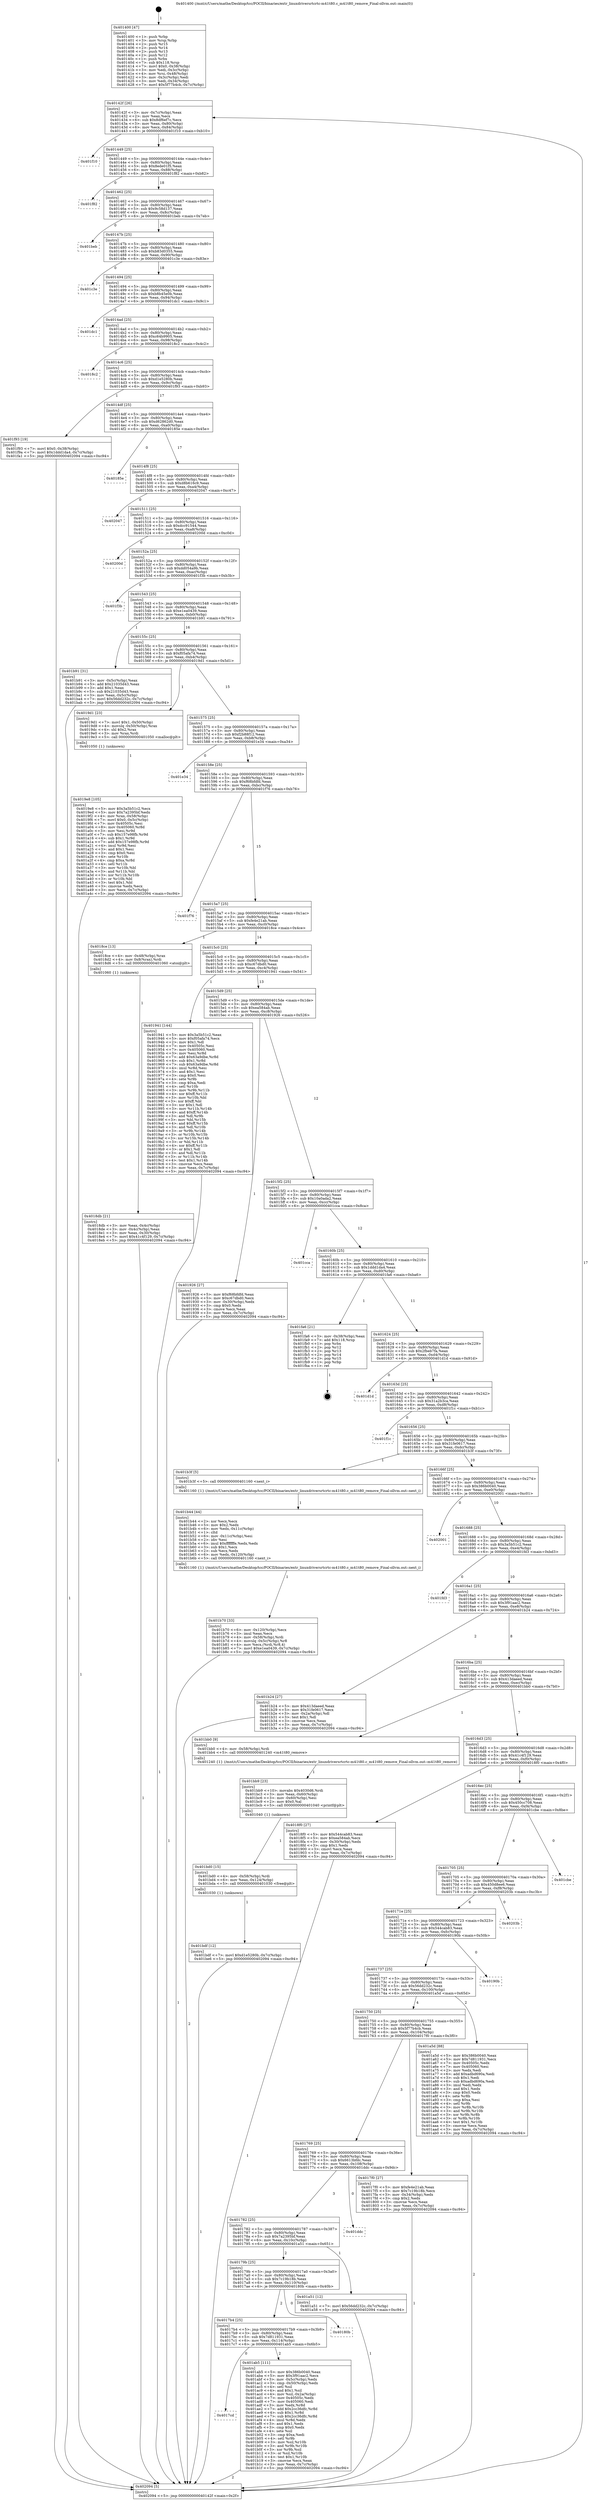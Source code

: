 digraph "0x401400" {
  label = "0x401400 (/mnt/c/Users/mathe/Desktop/tcc/POCII/binaries/extr_linuxdriversrtcrtc-m41t80.c_m41t80_remove_Final-ollvm.out::main(0))"
  labelloc = "t"
  node[shape=record]

  Entry [label="",width=0.3,height=0.3,shape=circle,fillcolor=black,style=filled]
  "0x40142f" [label="{
     0x40142f [26]\l
     | [instrs]\l
     &nbsp;&nbsp;0x40142f \<+3\>: mov -0x7c(%rbp),%eax\l
     &nbsp;&nbsp;0x401432 \<+2\>: mov %eax,%ecx\l
     &nbsp;&nbsp;0x401434 \<+6\>: sub $0x8df6ef7c,%ecx\l
     &nbsp;&nbsp;0x40143a \<+3\>: mov %eax,-0x80(%rbp)\l
     &nbsp;&nbsp;0x40143d \<+6\>: mov %ecx,-0x84(%rbp)\l
     &nbsp;&nbsp;0x401443 \<+6\>: je 0000000000401f10 \<main+0xb10\>\l
  }"]
  "0x401f10" [label="{
     0x401f10\l
  }", style=dashed]
  "0x401449" [label="{
     0x401449 [25]\l
     | [instrs]\l
     &nbsp;&nbsp;0x401449 \<+5\>: jmp 000000000040144e \<main+0x4e\>\l
     &nbsp;&nbsp;0x40144e \<+3\>: mov -0x80(%rbp),%eax\l
     &nbsp;&nbsp;0x401451 \<+5\>: sub $0x8ede01f5,%eax\l
     &nbsp;&nbsp;0x401456 \<+6\>: mov %eax,-0x88(%rbp)\l
     &nbsp;&nbsp;0x40145c \<+6\>: je 0000000000401f82 \<main+0xb82\>\l
  }"]
  Exit [label="",width=0.3,height=0.3,shape=circle,fillcolor=black,style=filled,peripheries=2]
  "0x401f82" [label="{
     0x401f82\l
  }", style=dashed]
  "0x401462" [label="{
     0x401462 [25]\l
     | [instrs]\l
     &nbsp;&nbsp;0x401462 \<+5\>: jmp 0000000000401467 \<main+0x67\>\l
     &nbsp;&nbsp;0x401467 \<+3\>: mov -0x80(%rbp),%eax\l
     &nbsp;&nbsp;0x40146a \<+5\>: sub $0x9c58d137,%eax\l
     &nbsp;&nbsp;0x40146f \<+6\>: mov %eax,-0x8c(%rbp)\l
     &nbsp;&nbsp;0x401475 \<+6\>: je 0000000000401beb \<main+0x7eb\>\l
  }"]
  "0x401bdf" [label="{
     0x401bdf [12]\l
     | [instrs]\l
     &nbsp;&nbsp;0x401bdf \<+7\>: movl $0xd1e5280b,-0x7c(%rbp)\l
     &nbsp;&nbsp;0x401be6 \<+5\>: jmp 0000000000402094 \<main+0xc94\>\l
  }"]
  "0x401beb" [label="{
     0x401beb\l
  }", style=dashed]
  "0x40147b" [label="{
     0x40147b [25]\l
     | [instrs]\l
     &nbsp;&nbsp;0x40147b \<+5\>: jmp 0000000000401480 \<main+0x80\>\l
     &nbsp;&nbsp;0x401480 \<+3\>: mov -0x80(%rbp),%eax\l
     &nbsp;&nbsp;0x401483 \<+5\>: sub $0xb83d0355,%eax\l
     &nbsp;&nbsp;0x401488 \<+6\>: mov %eax,-0x90(%rbp)\l
     &nbsp;&nbsp;0x40148e \<+6\>: je 0000000000401c3e \<main+0x83e\>\l
  }"]
  "0x401bd0" [label="{
     0x401bd0 [15]\l
     | [instrs]\l
     &nbsp;&nbsp;0x401bd0 \<+4\>: mov -0x58(%rbp),%rdi\l
     &nbsp;&nbsp;0x401bd4 \<+6\>: mov %eax,-0x124(%rbp)\l
     &nbsp;&nbsp;0x401bda \<+5\>: call 0000000000401030 \<free@plt\>\l
     | [calls]\l
     &nbsp;&nbsp;0x401030 \{1\} (unknown)\l
  }"]
  "0x401c3e" [label="{
     0x401c3e\l
  }", style=dashed]
  "0x401494" [label="{
     0x401494 [25]\l
     | [instrs]\l
     &nbsp;&nbsp;0x401494 \<+5\>: jmp 0000000000401499 \<main+0x99\>\l
     &nbsp;&nbsp;0x401499 \<+3\>: mov -0x80(%rbp),%eax\l
     &nbsp;&nbsp;0x40149c \<+5\>: sub $0xb8b45e0b,%eax\l
     &nbsp;&nbsp;0x4014a1 \<+6\>: mov %eax,-0x94(%rbp)\l
     &nbsp;&nbsp;0x4014a7 \<+6\>: je 0000000000401dc1 \<main+0x9c1\>\l
  }"]
  "0x401bb9" [label="{
     0x401bb9 [23]\l
     | [instrs]\l
     &nbsp;&nbsp;0x401bb9 \<+10\>: movabs $0x4030d6,%rdi\l
     &nbsp;&nbsp;0x401bc3 \<+3\>: mov %eax,-0x60(%rbp)\l
     &nbsp;&nbsp;0x401bc6 \<+3\>: mov -0x60(%rbp),%esi\l
     &nbsp;&nbsp;0x401bc9 \<+2\>: mov $0x0,%al\l
     &nbsp;&nbsp;0x401bcb \<+5\>: call 0000000000401040 \<printf@plt\>\l
     | [calls]\l
     &nbsp;&nbsp;0x401040 \{1\} (unknown)\l
  }"]
  "0x401dc1" [label="{
     0x401dc1\l
  }", style=dashed]
  "0x4014ad" [label="{
     0x4014ad [25]\l
     | [instrs]\l
     &nbsp;&nbsp;0x4014ad \<+5\>: jmp 00000000004014b2 \<main+0xb2\>\l
     &nbsp;&nbsp;0x4014b2 \<+3\>: mov -0x80(%rbp),%eax\l
     &nbsp;&nbsp;0x4014b5 \<+5\>: sub $0xc64b9905,%eax\l
     &nbsp;&nbsp;0x4014ba \<+6\>: mov %eax,-0x98(%rbp)\l
     &nbsp;&nbsp;0x4014c0 \<+6\>: je 00000000004018c2 \<main+0x4c2\>\l
  }"]
  "0x401b70" [label="{
     0x401b70 [33]\l
     | [instrs]\l
     &nbsp;&nbsp;0x401b70 \<+6\>: mov -0x120(%rbp),%ecx\l
     &nbsp;&nbsp;0x401b76 \<+3\>: imul %eax,%ecx\l
     &nbsp;&nbsp;0x401b79 \<+4\>: mov -0x58(%rbp),%rdi\l
     &nbsp;&nbsp;0x401b7d \<+4\>: movslq -0x5c(%rbp),%r8\l
     &nbsp;&nbsp;0x401b81 \<+4\>: mov %ecx,(%rdi,%r8,4)\l
     &nbsp;&nbsp;0x401b85 \<+7\>: movl $0xe1ea0439,-0x7c(%rbp)\l
     &nbsp;&nbsp;0x401b8c \<+5\>: jmp 0000000000402094 \<main+0xc94\>\l
  }"]
  "0x4018c2" [label="{
     0x4018c2\l
  }", style=dashed]
  "0x4014c6" [label="{
     0x4014c6 [25]\l
     | [instrs]\l
     &nbsp;&nbsp;0x4014c6 \<+5\>: jmp 00000000004014cb \<main+0xcb\>\l
     &nbsp;&nbsp;0x4014cb \<+3\>: mov -0x80(%rbp),%eax\l
     &nbsp;&nbsp;0x4014ce \<+5\>: sub $0xd1e5280b,%eax\l
     &nbsp;&nbsp;0x4014d3 \<+6\>: mov %eax,-0x9c(%rbp)\l
     &nbsp;&nbsp;0x4014d9 \<+6\>: je 0000000000401f93 \<main+0xb93\>\l
  }"]
  "0x401b44" [label="{
     0x401b44 [44]\l
     | [instrs]\l
     &nbsp;&nbsp;0x401b44 \<+2\>: xor %ecx,%ecx\l
     &nbsp;&nbsp;0x401b46 \<+5\>: mov $0x2,%edx\l
     &nbsp;&nbsp;0x401b4b \<+6\>: mov %edx,-0x11c(%rbp)\l
     &nbsp;&nbsp;0x401b51 \<+1\>: cltd\l
     &nbsp;&nbsp;0x401b52 \<+6\>: mov -0x11c(%rbp),%esi\l
     &nbsp;&nbsp;0x401b58 \<+2\>: idiv %esi\l
     &nbsp;&nbsp;0x401b5a \<+6\>: imul $0xfffffffe,%edx,%edx\l
     &nbsp;&nbsp;0x401b60 \<+3\>: sub $0x1,%ecx\l
     &nbsp;&nbsp;0x401b63 \<+2\>: sub %ecx,%edx\l
     &nbsp;&nbsp;0x401b65 \<+6\>: mov %edx,-0x120(%rbp)\l
     &nbsp;&nbsp;0x401b6b \<+5\>: call 0000000000401160 \<next_i\>\l
     | [calls]\l
     &nbsp;&nbsp;0x401160 \{1\} (/mnt/c/Users/mathe/Desktop/tcc/POCII/binaries/extr_linuxdriversrtcrtc-m41t80.c_m41t80_remove_Final-ollvm.out::next_i)\l
  }"]
  "0x401f93" [label="{
     0x401f93 [19]\l
     | [instrs]\l
     &nbsp;&nbsp;0x401f93 \<+7\>: movl $0x0,-0x38(%rbp)\l
     &nbsp;&nbsp;0x401f9a \<+7\>: movl $0x1ddd1da4,-0x7c(%rbp)\l
     &nbsp;&nbsp;0x401fa1 \<+5\>: jmp 0000000000402094 \<main+0xc94\>\l
  }"]
  "0x4014df" [label="{
     0x4014df [25]\l
     | [instrs]\l
     &nbsp;&nbsp;0x4014df \<+5\>: jmp 00000000004014e4 \<main+0xe4\>\l
     &nbsp;&nbsp;0x4014e4 \<+3\>: mov -0x80(%rbp),%eax\l
     &nbsp;&nbsp;0x4014e7 \<+5\>: sub $0xd62862d0,%eax\l
     &nbsp;&nbsp;0x4014ec \<+6\>: mov %eax,-0xa0(%rbp)\l
     &nbsp;&nbsp;0x4014f2 \<+6\>: je 000000000040185e \<main+0x45e\>\l
  }"]
  "0x4017cd" [label="{
     0x4017cd\l
  }", style=dashed]
  "0x40185e" [label="{
     0x40185e\l
  }", style=dashed]
  "0x4014f8" [label="{
     0x4014f8 [25]\l
     | [instrs]\l
     &nbsp;&nbsp;0x4014f8 \<+5\>: jmp 00000000004014fd \<main+0xfd\>\l
     &nbsp;&nbsp;0x4014fd \<+3\>: mov -0x80(%rbp),%eax\l
     &nbsp;&nbsp;0x401500 \<+5\>: sub $0xd8b616c9,%eax\l
     &nbsp;&nbsp;0x401505 \<+6\>: mov %eax,-0xa4(%rbp)\l
     &nbsp;&nbsp;0x40150b \<+6\>: je 0000000000402047 \<main+0xc47\>\l
  }"]
  "0x401ab5" [label="{
     0x401ab5 [111]\l
     | [instrs]\l
     &nbsp;&nbsp;0x401ab5 \<+5\>: mov $0x386b0040,%eax\l
     &nbsp;&nbsp;0x401aba \<+5\>: mov $0x3f91aac2,%ecx\l
     &nbsp;&nbsp;0x401abf \<+3\>: mov -0x5c(%rbp),%edx\l
     &nbsp;&nbsp;0x401ac2 \<+3\>: cmp -0x50(%rbp),%edx\l
     &nbsp;&nbsp;0x401ac5 \<+4\>: setl %sil\l
     &nbsp;&nbsp;0x401ac9 \<+4\>: and $0x1,%sil\l
     &nbsp;&nbsp;0x401acd \<+4\>: mov %sil,-0x2a(%rbp)\l
     &nbsp;&nbsp;0x401ad1 \<+7\>: mov 0x40505c,%edx\l
     &nbsp;&nbsp;0x401ad8 \<+7\>: mov 0x405060,%edi\l
     &nbsp;&nbsp;0x401adf \<+3\>: mov %edx,%r8d\l
     &nbsp;&nbsp;0x401ae2 \<+7\>: add $0x2cc36dfc,%r8d\l
     &nbsp;&nbsp;0x401ae9 \<+4\>: sub $0x1,%r8d\l
     &nbsp;&nbsp;0x401aed \<+7\>: sub $0x2cc36dfc,%r8d\l
     &nbsp;&nbsp;0x401af4 \<+4\>: imul %r8d,%edx\l
     &nbsp;&nbsp;0x401af8 \<+3\>: and $0x1,%edx\l
     &nbsp;&nbsp;0x401afb \<+3\>: cmp $0x0,%edx\l
     &nbsp;&nbsp;0x401afe \<+4\>: sete %sil\l
     &nbsp;&nbsp;0x401b02 \<+3\>: cmp $0xa,%edi\l
     &nbsp;&nbsp;0x401b05 \<+4\>: setl %r9b\l
     &nbsp;&nbsp;0x401b09 \<+3\>: mov %sil,%r10b\l
     &nbsp;&nbsp;0x401b0c \<+3\>: and %r9b,%r10b\l
     &nbsp;&nbsp;0x401b0f \<+3\>: xor %r9b,%sil\l
     &nbsp;&nbsp;0x401b12 \<+3\>: or %sil,%r10b\l
     &nbsp;&nbsp;0x401b15 \<+4\>: test $0x1,%r10b\l
     &nbsp;&nbsp;0x401b19 \<+3\>: cmovne %ecx,%eax\l
     &nbsp;&nbsp;0x401b1c \<+3\>: mov %eax,-0x7c(%rbp)\l
     &nbsp;&nbsp;0x401b1f \<+5\>: jmp 0000000000402094 \<main+0xc94\>\l
  }"]
  "0x402047" [label="{
     0x402047\l
  }", style=dashed]
  "0x401511" [label="{
     0x401511 [25]\l
     | [instrs]\l
     &nbsp;&nbsp;0x401511 \<+5\>: jmp 0000000000401516 \<main+0x116\>\l
     &nbsp;&nbsp;0x401516 \<+3\>: mov -0x80(%rbp),%eax\l
     &nbsp;&nbsp;0x401519 \<+5\>: sub $0xdcc91544,%eax\l
     &nbsp;&nbsp;0x40151e \<+6\>: mov %eax,-0xa8(%rbp)\l
     &nbsp;&nbsp;0x401524 \<+6\>: je 000000000040200d \<main+0xc0d\>\l
  }"]
  "0x4017b4" [label="{
     0x4017b4 [25]\l
     | [instrs]\l
     &nbsp;&nbsp;0x4017b4 \<+5\>: jmp 00000000004017b9 \<main+0x3b9\>\l
     &nbsp;&nbsp;0x4017b9 \<+3\>: mov -0x80(%rbp),%eax\l
     &nbsp;&nbsp;0x4017bc \<+5\>: sub $0x7d811931,%eax\l
     &nbsp;&nbsp;0x4017c1 \<+6\>: mov %eax,-0x114(%rbp)\l
     &nbsp;&nbsp;0x4017c7 \<+6\>: je 0000000000401ab5 \<main+0x6b5\>\l
  }"]
  "0x40200d" [label="{
     0x40200d\l
  }", style=dashed]
  "0x40152a" [label="{
     0x40152a [25]\l
     | [instrs]\l
     &nbsp;&nbsp;0x40152a \<+5\>: jmp 000000000040152f \<main+0x12f\>\l
     &nbsp;&nbsp;0x40152f \<+3\>: mov -0x80(%rbp),%eax\l
     &nbsp;&nbsp;0x401532 \<+5\>: sub $0xdd054a9b,%eax\l
     &nbsp;&nbsp;0x401537 \<+6\>: mov %eax,-0xac(%rbp)\l
     &nbsp;&nbsp;0x40153d \<+6\>: je 0000000000401f3b \<main+0xb3b\>\l
  }"]
  "0x40180b" [label="{
     0x40180b\l
  }", style=dashed]
  "0x401f3b" [label="{
     0x401f3b\l
  }", style=dashed]
  "0x401543" [label="{
     0x401543 [25]\l
     | [instrs]\l
     &nbsp;&nbsp;0x401543 \<+5\>: jmp 0000000000401548 \<main+0x148\>\l
     &nbsp;&nbsp;0x401548 \<+3\>: mov -0x80(%rbp),%eax\l
     &nbsp;&nbsp;0x40154b \<+5\>: sub $0xe1ea0439,%eax\l
     &nbsp;&nbsp;0x401550 \<+6\>: mov %eax,-0xb0(%rbp)\l
     &nbsp;&nbsp;0x401556 \<+6\>: je 0000000000401b91 \<main+0x791\>\l
  }"]
  "0x40179b" [label="{
     0x40179b [25]\l
     | [instrs]\l
     &nbsp;&nbsp;0x40179b \<+5\>: jmp 00000000004017a0 \<main+0x3a0\>\l
     &nbsp;&nbsp;0x4017a0 \<+3\>: mov -0x80(%rbp),%eax\l
     &nbsp;&nbsp;0x4017a3 \<+5\>: sub $0x7c19b18b,%eax\l
     &nbsp;&nbsp;0x4017a8 \<+6\>: mov %eax,-0x110(%rbp)\l
     &nbsp;&nbsp;0x4017ae \<+6\>: je 000000000040180b \<main+0x40b\>\l
  }"]
  "0x401b91" [label="{
     0x401b91 [31]\l
     | [instrs]\l
     &nbsp;&nbsp;0x401b91 \<+3\>: mov -0x5c(%rbp),%eax\l
     &nbsp;&nbsp;0x401b94 \<+5\>: add $0x21035d43,%eax\l
     &nbsp;&nbsp;0x401b99 \<+3\>: add $0x1,%eax\l
     &nbsp;&nbsp;0x401b9c \<+5\>: sub $0x21035d43,%eax\l
     &nbsp;&nbsp;0x401ba1 \<+3\>: mov %eax,-0x5c(%rbp)\l
     &nbsp;&nbsp;0x401ba4 \<+7\>: movl $0x56dd232c,-0x7c(%rbp)\l
     &nbsp;&nbsp;0x401bab \<+5\>: jmp 0000000000402094 \<main+0xc94\>\l
  }"]
  "0x40155c" [label="{
     0x40155c [25]\l
     | [instrs]\l
     &nbsp;&nbsp;0x40155c \<+5\>: jmp 0000000000401561 \<main+0x161\>\l
     &nbsp;&nbsp;0x401561 \<+3\>: mov -0x80(%rbp),%eax\l
     &nbsp;&nbsp;0x401564 \<+5\>: sub $0xf05afa74,%eax\l
     &nbsp;&nbsp;0x401569 \<+6\>: mov %eax,-0xb4(%rbp)\l
     &nbsp;&nbsp;0x40156f \<+6\>: je 00000000004019d1 \<main+0x5d1\>\l
  }"]
  "0x401a51" [label="{
     0x401a51 [12]\l
     | [instrs]\l
     &nbsp;&nbsp;0x401a51 \<+7\>: movl $0x56dd232c,-0x7c(%rbp)\l
     &nbsp;&nbsp;0x401a58 \<+5\>: jmp 0000000000402094 \<main+0xc94\>\l
  }"]
  "0x4019d1" [label="{
     0x4019d1 [23]\l
     | [instrs]\l
     &nbsp;&nbsp;0x4019d1 \<+7\>: movl $0x1,-0x50(%rbp)\l
     &nbsp;&nbsp;0x4019d8 \<+4\>: movslq -0x50(%rbp),%rax\l
     &nbsp;&nbsp;0x4019dc \<+4\>: shl $0x2,%rax\l
     &nbsp;&nbsp;0x4019e0 \<+3\>: mov %rax,%rdi\l
     &nbsp;&nbsp;0x4019e3 \<+5\>: call 0000000000401050 \<malloc@plt\>\l
     | [calls]\l
     &nbsp;&nbsp;0x401050 \{1\} (unknown)\l
  }"]
  "0x401575" [label="{
     0x401575 [25]\l
     | [instrs]\l
     &nbsp;&nbsp;0x401575 \<+5\>: jmp 000000000040157a \<main+0x17a\>\l
     &nbsp;&nbsp;0x40157a \<+3\>: mov -0x80(%rbp),%eax\l
     &nbsp;&nbsp;0x40157d \<+5\>: sub $0xf2b88f12,%eax\l
     &nbsp;&nbsp;0x401582 \<+6\>: mov %eax,-0xb8(%rbp)\l
     &nbsp;&nbsp;0x401588 \<+6\>: je 0000000000401e34 \<main+0xa34\>\l
  }"]
  "0x401782" [label="{
     0x401782 [25]\l
     | [instrs]\l
     &nbsp;&nbsp;0x401782 \<+5\>: jmp 0000000000401787 \<main+0x387\>\l
     &nbsp;&nbsp;0x401787 \<+3\>: mov -0x80(%rbp),%eax\l
     &nbsp;&nbsp;0x40178a \<+5\>: sub $0x7a2395bf,%eax\l
     &nbsp;&nbsp;0x40178f \<+6\>: mov %eax,-0x10c(%rbp)\l
     &nbsp;&nbsp;0x401795 \<+6\>: je 0000000000401a51 \<main+0x651\>\l
  }"]
  "0x401e34" [label="{
     0x401e34\l
  }", style=dashed]
  "0x40158e" [label="{
     0x40158e [25]\l
     | [instrs]\l
     &nbsp;&nbsp;0x40158e \<+5\>: jmp 0000000000401593 \<main+0x193\>\l
     &nbsp;&nbsp;0x401593 \<+3\>: mov -0x80(%rbp),%eax\l
     &nbsp;&nbsp;0x401596 \<+5\>: sub $0xf68bfdfd,%eax\l
     &nbsp;&nbsp;0x40159b \<+6\>: mov %eax,-0xbc(%rbp)\l
     &nbsp;&nbsp;0x4015a1 \<+6\>: je 0000000000401f76 \<main+0xb76\>\l
  }"]
  "0x401ddc" [label="{
     0x401ddc\l
  }", style=dashed]
  "0x401f76" [label="{
     0x401f76\l
  }", style=dashed]
  "0x4015a7" [label="{
     0x4015a7 [25]\l
     | [instrs]\l
     &nbsp;&nbsp;0x4015a7 \<+5\>: jmp 00000000004015ac \<main+0x1ac\>\l
     &nbsp;&nbsp;0x4015ac \<+3\>: mov -0x80(%rbp),%eax\l
     &nbsp;&nbsp;0x4015af \<+5\>: sub $0xfe4e21ab,%eax\l
     &nbsp;&nbsp;0x4015b4 \<+6\>: mov %eax,-0xc0(%rbp)\l
     &nbsp;&nbsp;0x4015ba \<+6\>: je 00000000004018ce \<main+0x4ce\>\l
  }"]
  "0x4019e8" [label="{
     0x4019e8 [105]\l
     | [instrs]\l
     &nbsp;&nbsp;0x4019e8 \<+5\>: mov $0x3a5b51c2,%ecx\l
     &nbsp;&nbsp;0x4019ed \<+5\>: mov $0x7a2395bf,%edx\l
     &nbsp;&nbsp;0x4019f2 \<+4\>: mov %rax,-0x58(%rbp)\l
     &nbsp;&nbsp;0x4019f6 \<+7\>: movl $0x0,-0x5c(%rbp)\l
     &nbsp;&nbsp;0x4019fd \<+7\>: mov 0x40505c,%esi\l
     &nbsp;&nbsp;0x401a04 \<+8\>: mov 0x405060,%r8d\l
     &nbsp;&nbsp;0x401a0c \<+3\>: mov %esi,%r9d\l
     &nbsp;&nbsp;0x401a0f \<+7\>: sub $0x157e98fb,%r9d\l
     &nbsp;&nbsp;0x401a16 \<+4\>: sub $0x1,%r9d\l
     &nbsp;&nbsp;0x401a1a \<+7\>: add $0x157e98fb,%r9d\l
     &nbsp;&nbsp;0x401a21 \<+4\>: imul %r9d,%esi\l
     &nbsp;&nbsp;0x401a25 \<+3\>: and $0x1,%esi\l
     &nbsp;&nbsp;0x401a28 \<+3\>: cmp $0x0,%esi\l
     &nbsp;&nbsp;0x401a2b \<+4\>: sete %r10b\l
     &nbsp;&nbsp;0x401a2f \<+4\>: cmp $0xa,%r8d\l
     &nbsp;&nbsp;0x401a33 \<+4\>: setl %r11b\l
     &nbsp;&nbsp;0x401a37 \<+3\>: mov %r10b,%bl\l
     &nbsp;&nbsp;0x401a3a \<+3\>: and %r11b,%bl\l
     &nbsp;&nbsp;0x401a3d \<+3\>: xor %r11b,%r10b\l
     &nbsp;&nbsp;0x401a40 \<+3\>: or %r10b,%bl\l
     &nbsp;&nbsp;0x401a43 \<+3\>: test $0x1,%bl\l
     &nbsp;&nbsp;0x401a46 \<+3\>: cmovne %edx,%ecx\l
     &nbsp;&nbsp;0x401a49 \<+3\>: mov %ecx,-0x7c(%rbp)\l
     &nbsp;&nbsp;0x401a4c \<+5\>: jmp 0000000000402094 \<main+0xc94\>\l
  }"]
  "0x4018ce" [label="{
     0x4018ce [13]\l
     | [instrs]\l
     &nbsp;&nbsp;0x4018ce \<+4\>: mov -0x48(%rbp),%rax\l
     &nbsp;&nbsp;0x4018d2 \<+4\>: mov 0x8(%rax),%rdi\l
     &nbsp;&nbsp;0x4018d6 \<+5\>: call 0000000000401060 \<atoi@plt\>\l
     | [calls]\l
     &nbsp;&nbsp;0x401060 \{1\} (unknown)\l
  }"]
  "0x4015c0" [label="{
     0x4015c0 [25]\l
     | [instrs]\l
     &nbsp;&nbsp;0x4015c0 \<+5\>: jmp 00000000004015c5 \<main+0x1c5\>\l
     &nbsp;&nbsp;0x4015c5 \<+3\>: mov -0x80(%rbp),%eax\l
     &nbsp;&nbsp;0x4015c8 \<+5\>: sub $0xc67dbd0,%eax\l
     &nbsp;&nbsp;0x4015cd \<+6\>: mov %eax,-0xc4(%rbp)\l
     &nbsp;&nbsp;0x4015d3 \<+6\>: je 0000000000401941 \<main+0x541\>\l
  }"]
  "0x4018db" [label="{
     0x4018db [21]\l
     | [instrs]\l
     &nbsp;&nbsp;0x4018db \<+3\>: mov %eax,-0x4c(%rbp)\l
     &nbsp;&nbsp;0x4018de \<+3\>: mov -0x4c(%rbp),%eax\l
     &nbsp;&nbsp;0x4018e1 \<+3\>: mov %eax,-0x30(%rbp)\l
     &nbsp;&nbsp;0x4018e4 \<+7\>: movl $0x41c4f129,-0x7c(%rbp)\l
     &nbsp;&nbsp;0x4018eb \<+5\>: jmp 0000000000402094 \<main+0xc94\>\l
  }"]
  "0x401941" [label="{
     0x401941 [144]\l
     | [instrs]\l
     &nbsp;&nbsp;0x401941 \<+5\>: mov $0x3a5b51c2,%eax\l
     &nbsp;&nbsp;0x401946 \<+5\>: mov $0xf05afa74,%ecx\l
     &nbsp;&nbsp;0x40194b \<+2\>: mov $0x1,%dl\l
     &nbsp;&nbsp;0x40194d \<+7\>: mov 0x40505c,%esi\l
     &nbsp;&nbsp;0x401954 \<+7\>: mov 0x405060,%edi\l
     &nbsp;&nbsp;0x40195b \<+3\>: mov %esi,%r8d\l
     &nbsp;&nbsp;0x40195e \<+7\>: add $0x63a9dbe,%r8d\l
     &nbsp;&nbsp;0x401965 \<+4\>: sub $0x1,%r8d\l
     &nbsp;&nbsp;0x401969 \<+7\>: sub $0x63a9dbe,%r8d\l
     &nbsp;&nbsp;0x401970 \<+4\>: imul %r8d,%esi\l
     &nbsp;&nbsp;0x401974 \<+3\>: and $0x1,%esi\l
     &nbsp;&nbsp;0x401977 \<+3\>: cmp $0x0,%esi\l
     &nbsp;&nbsp;0x40197a \<+4\>: sete %r9b\l
     &nbsp;&nbsp;0x40197e \<+3\>: cmp $0xa,%edi\l
     &nbsp;&nbsp;0x401981 \<+4\>: setl %r10b\l
     &nbsp;&nbsp;0x401985 \<+3\>: mov %r9b,%r11b\l
     &nbsp;&nbsp;0x401988 \<+4\>: xor $0xff,%r11b\l
     &nbsp;&nbsp;0x40198c \<+3\>: mov %r10b,%bl\l
     &nbsp;&nbsp;0x40198f \<+3\>: xor $0xff,%bl\l
     &nbsp;&nbsp;0x401992 \<+3\>: xor $0x1,%dl\l
     &nbsp;&nbsp;0x401995 \<+3\>: mov %r11b,%r14b\l
     &nbsp;&nbsp;0x401998 \<+4\>: and $0xff,%r14b\l
     &nbsp;&nbsp;0x40199c \<+3\>: and %dl,%r9b\l
     &nbsp;&nbsp;0x40199f \<+3\>: mov %bl,%r15b\l
     &nbsp;&nbsp;0x4019a2 \<+4\>: and $0xff,%r15b\l
     &nbsp;&nbsp;0x4019a6 \<+3\>: and %dl,%r10b\l
     &nbsp;&nbsp;0x4019a9 \<+3\>: or %r9b,%r14b\l
     &nbsp;&nbsp;0x4019ac \<+3\>: or %r10b,%r15b\l
     &nbsp;&nbsp;0x4019af \<+3\>: xor %r15b,%r14b\l
     &nbsp;&nbsp;0x4019b2 \<+3\>: or %bl,%r11b\l
     &nbsp;&nbsp;0x4019b5 \<+4\>: xor $0xff,%r11b\l
     &nbsp;&nbsp;0x4019b9 \<+3\>: or $0x1,%dl\l
     &nbsp;&nbsp;0x4019bc \<+3\>: and %dl,%r11b\l
     &nbsp;&nbsp;0x4019bf \<+3\>: or %r11b,%r14b\l
     &nbsp;&nbsp;0x4019c2 \<+4\>: test $0x1,%r14b\l
     &nbsp;&nbsp;0x4019c6 \<+3\>: cmovne %ecx,%eax\l
     &nbsp;&nbsp;0x4019c9 \<+3\>: mov %eax,-0x7c(%rbp)\l
     &nbsp;&nbsp;0x4019cc \<+5\>: jmp 0000000000402094 \<main+0xc94\>\l
  }"]
  "0x4015d9" [label="{
     0x4015d9 [25]\l
     | [instrs]\l
     &nbsp;&nbsp;0x4015d9 \<+5\>: jmp 00000000004015de \<main+0x1de\>\l
     &nbsp;&nbsp;0x4015de \<+3\>: mov -0x80(%rbp),%eax\l
     &nbsp;&nbsp;0x4015e1 \<+5\>: sub $0xea584ab,%eax\l
     &nbsp;&nbsp;0x4015e6 \<+6\>: mov %eax,-0xc8(%rbp)\l
     &nbsp;&nbsp;0x4015ec \<+6\>: je 0000000000401926 \<main+0x526\>\l
  }"]
  "0x401400" [label="{
     0x401400 [47]\l
     | [instrs]\l
     &nbsp;&nbsp;0x401400 \<+1\>: push %rbp\l
     &nbsp;&nbsp;0x401401 \<+3\>: mov %rsp,%rbp\l
     &nbsp;&nbsp;0x401404 \<+2\>: push %r15\l
     &nbsp;&nbsp;0x401406 \<+2\>: push %r14\l
     &nbsp;&nbsp;0x401408 \<+2\>: push %r13\l
     &nbsp;&nbsp;0x40140a \<+2\>: push %r12\l
     &nbsp;&nbsp;0x40140c \<+1\>: push %rbx\l
     &nbsp;&nbsp;0x40140d \<+7\>: sub $0x118,%rsp\l
     &nbsp;&nbsp;0x401414 \<+7\>: movl $0x0,-0x38(%rbp)\l
     &nbsp;&nbsp;0x40141b \<+3\>: mov %edi,-0x3c(%rbp)\l
     &nbsp;&nbsp;0x40141e \<+4\>: mov %rsi,-0x48(%rbp)\l
     &nbsp;&nbsp;0x401422 \<+3\>: mov -0x3c(%rbp),%edi\l
     &nbsp;&nbsp;0x401425 \<+3\>: mov %edi,-0x34(%rbp)\l
     &nbsp;&nbsp;0x401428 \<+7\>: movl $0x5f77b4cb,-0x7c(%rbp)\l
  }"]
  "0x401926" [label="{
     0x401926 [27]\l
     | [instrs]\l
     &nbsp;&nbsp;0x401926 \<+5\>: mov $0xf68bfdfd,%eax\l
     &nbsp;&nbsp;0x40192b \<+5\>: mov $0xc67dbd0,%ecx\l
     &nbsp;&nbsp;0x401930 \<+3\>: mov -0x30(%rbp),%edx\l
     &nbsp;&nbsp;0x401933 \<+3\>: cmp $0x0,%edx\l
     &nbsp;&nbsp;0x401936 \<+3\>: cmove %ecx,%eax\l
     &nbsp;&nbsp;0x401939 \<+3\>: mov %eax,-0x7c(%rbp)\l
     &nbsp;&nbsp;0x40193c \<+5\>: jmp 0000000000402094 \<main+0xc94\>\l
  }"]
  "0x4015f2" [label="{
     0x4015f2 [25]\l
     | [instrs]\l
     &nbsp;&nbsp;0x4015f2 \<+5\>: jmp 00000000004015f7 \<main+0x1f7\>\l
     &nbsp;&nbsp;0x4015f7 \<+3\>: mov -0x80(%rbp),%eax\l
     &nbsp;&nbsp;0x4015fa \<+5\>: sub $0x10a0ada2,%eax\l
     &nbsp;&nbsp;0x4015ff \<+6\>: mov %eax,-0xcc(%rbp)\l
     &nbsp;&nbsp;0x401605 \<+6\>: je 0000000000401cca \<main+0x8ca\>\l
  }"]
  "0x402094" [label="{
     0x402094 [5]\l
     | [instrs]\l
     &nbsp;&nbsp;0x402094 \<+5\>: jmp 000000000040142f \<main+0x2f\>\l
  }"]
  "0x401cca" [label="{
     0x401cca\l
  }", style=dashed]
  "0x40160b" [label="{
     0x40160b [25]\l
     | [instrs]\l
     &nbsp;&nbsp;0x40160b \<+5\>: jmp 0000000000401610 \<main+0x210\>\l
     &nbsp;&nbsp;0x401610 \<+3\>: mov -0x80(%rbp),%eax\l
     &nbsp;&nbsp;0x401613 \<+5\>: sub $0x1ddd1da4,%eax\l
     &nbsp;&nbsp;0x401618 \<+6\>: mov %eax,-0xd0(%rbp)\l
     &nbsp;&nbsp;0x40161e \<+6\>: je 0000000000401fa6 \<main+0xba6\>\l
  }"]
  "0x401769" [label="{
     0x401769 [25]\l
     | [instrs]\l
     &nbsp;&nbsp;0x401769 \<+5\>: jmp 000000000040176e \<main+0x36e\>\l
     &nbsp;&nbsp;0x40176e \<+3\>: mov -0x80(%rbp),%eax\l
     &nbsp;&nbsp;0x401771 \<+5\>: sub $0x6613bfdc,%eax\l
     &nbsp;&nbsp;0x401776 \<+6\>: mov %eax,-0x108(%rbp)\l
     &nbsp;&nbsp;0x40177c \<+6\>: je 0000000000401ddc \<main+0x9dc\>\l
  }"]
  "0x401fa6" [label="{
     0x401fa6 [21]\l
     | [instrs]\l
     &nbsp;&nbsp;0x401fa6 \<+3\>: mov -0x38(%rbp),%eax\l
     &nbsp;&nbsp;0x401fa9 \<+7\>: add $0x118,%rsp\l
     &nbsp;&nbsp;0x401fb0 \<+1\>: pop %rbx\l
     &nbsp;&nbsp;0x401fb1 \<+2\>: pop %r12\l
     &nbsp;&nbsp;0x401fb3 \<+2\>: pop %r13\l
     &nbsp;&nbsp;0x401fb5 \<+2\>: pop %r14\l
     &nbsp;&nbsp;0x401fb7 \<+2\>: pop %r15\l
     &nbsp;&nbsp;0x401fb9 \<+1\>: pop %rbp\l
     &nbsp;&nbsp;0x401fba \<+1\>: ret\l
  }"]
  "0x401624" [label="{
     0x401624 [25]\l
     | [instrs]\l
     &nbsp;&nbsp;0x401624 \<+5\>: jmp 0000000000401629 \<main+0x229\>\l
     &nbsp;&nbsp;0x401629 \<+3\>: mov -0x80(%rbp),%eax\l
     &nbsp;&nbsp;0x40162c \<+5\>: sub $0x2fbeb7fa,%eax\l
     &nbsp;&nbsp;0x401631 \<+6\>: mov %eax,-0xd4(%rbp)\l
     &nbsp;&nbsp;0x401637 \<+6\>: je 0000000000401d1d \<main+0x91d\>\l
  }"]
  "0x4017f0" [label="{
     0x4017f0 [27]\l
     | [instrs]\l
     &nbsp;&nbsp;0x4017f0 \<+5\>: mov $0xfe4e21ab,%eax\l
     &nbsp;&nbsp;0x4017f5 \<+5\>: mov $0x7c19b18b,%ecx\l
     &nbsp;&nbsp;0x4017fa \<+3\>: mov -0x34(%rbp),%edx\l
     &nbsp;&nbsp;0x4017fd \<+3\>: cmp $0x2,%edx\l
     &nbsp;&nbsp;0x401800 \<+3\>: cmovne %ecx,%eax\l
     &nbsp;&nbsp;0x401803 \<+3\>: mov %eax,-0x7c(%rbp)\l
     &nbsp;&nbsp;0x401806 \<+5\>: jmp 0000000000402094 \<main+0xc94\>\l
  }"]
  "0x401d1d" [label="{
     0x401d1d\l
  }", style=dashed]
  "0x40163d" [label="{
     0x40163d [25]\l
     | [instrs]\l
     &nbsp;&nbsp;0x40163d \<+5\>: jmp 0000000000401642 \<main+0x242\>\l
     &nbsp;&nbsp;0x401642 \<+3\>: mov -0x80(%rbp),%eax\l
     &nbsp;&nbsp;0x401645 \<+5\>: sub $0x31a2b3ca,%eax\l
     &nbsp;&nbsp;0x40164a \<+6\>: mov %eax,-0xd8(%rbp)\l
     &nbsp;&nbsp;0x401650 \<+6\>: je 0000000000401f1c \<main+0xb1c\>\l
  }"]
  "0x401750" [label="{
     0x401750 [25]\l
     | [instrs]\l
     &nbsp;&nbsp;0x401750 \<+5\>: jmp 0000000000401755 \<main+0x355\>\l
     &nbsp;&nbsp;0x401755 \<+3\>: mov -0x80(%rbp),%eax\l
     &nbsp;&nbsp;0x401758 \<+5\>: sub $0x5f77b4cb,%eax\l
     &nbsp;&nbsp;0x40175d \<+6\>: mov %eax,-0x104(%rbp)\l
     &nbsp;&nbsp;0x401763 \<+6\>: je 00000000004017f0 \<main+0x3f0\>\l
  }"]
  "0x401f1c" [label="{
     0x401f1c\l
  }", style=dashed]
  "0x401656" [label="{
     0x401656 [25]\l
     | [instrs]\l
     &nbsp;&nbsp;0x401656 \<+5\>: jmp 000000000040165b \<main+0x25b\>\l
     &nbsp;&nbsp;0x40165b \<+3\>: mov -0x80(%rbp),%eax\l
     &nbsp;&nbsp;0x40165e \<+5\>: sub $0x31fe0617,%eax\l
     &nbsp;&nbsp;0x401663 \<+6\>: mov %eax,-0xdc(%rbp)\l
     &nbsp;&nbsp;0x401669 \<+6\>: je 0000000000401b3f \<main+0x73f\>\l
  }"]
  "0x401a5d" [label="{
     0x401a5d [88]\l
     | [instrs]\l
     &nbsp;&nbsp;0x401a5d \<+5\>: mov $0x386b0040,%eax\l
     &nbsp;&nbsp;0x401a62 \<+5\>: mov $0x7d811931,%ecx\l
     &nbsp;&nbsp;0x401a67 \<+7\>: mov 0x40505c,%edx\l
     &nbsp;&nbsp;0x401a6e \<+7\>: mov 0x405060,%esi\l
     &nbsp;&nbsp;0x401a75 \<+2\>: mov %edx,%edi\l
     &nbsp;&nbsp;0x401a77 \<+6\>: add $0xadbd690a,%edi\l
     &nbsp;&nbsp;0x401a7d \<+3\>: sub $0x1,%edi\l
     &nbsp;&nbsp;0x401a80 \<+6\>: sub $0xadbd690a,%edi\l
     &nbsp;&nbsp;0x401a86 \<+3\>: imul %edi,%edx\l
     &nbsp;&nbsp;0x401a89 \<+3\>: and $0x1,%edx\l
     &nbsp;&nbsp;0x401a8c \<+3\>: cmp $0x0,%edx\l
     &nbsp;&nbsp;0x401a8f \<+4\>: sete %r8b\l
     &nbsp;&nbsp;0x401a93 \<+3\>: cmp $0xa,%esi\l
     &nbsp;&nbsp;0x401a96 \<+4\>: setl %r9b\l
     &nbsp;&nbsp;0x401a9a \<+3\>: mov %r8b,%r10b\l
     &nbsp;&nbsp;0x401a9d \<+3\>: and %r9b,%r10b\l
     &nbsp;&nbsp;0x401aa0 \<+3\>: xor %r9b,%r8b\l
     &nbsp;&nbsp;0x401aa3 \<+3\>: or %r8b,%r10b\l
     &nbsp;&nbsp;0x401aa6 \<+4\>: test $0x1,%r10b\l
     &nbsp;&nbsp;0x401aaa \<+3\>: cmovne %ecx,%eax\l
     &nbsp;&nbsp;0x401aad \<+3\>: mov %eax,-0x7c(%rbp)\l
     &nbsp;&nbsp;0x401ab0 \<+5\>: jmp 0000000000402094 \<main+0xc94\>\l
  }"]
  "0x401b3f" [label="{
     0x401b3f [5]\l
     | [instrs]\l
     &nbsp;&nbsp;0x401b3f \<+5\>: call 0000000000401160 \<next_i\>\l
     | [calls]\l
     &nbsp;&nbsp;0x401160 \{1\} (/mnt/c/Users/mathe/Desktop/tcc/POCII/binaries/extr_linuxdriversrtcrtc-m41t80.c_m41t80_remove_Final-ollvm.out::next_i)\l
  }"]
  "0x40166f" [label="{
     0x40166f [25]\l
     | [instrs]\l
     &nbsp;&nbsp;0x40166f \<+5\>: jmp 0000000000401674 \<main+0x274\>\l
     &nbsp;&nbsp;0x401674 \<+3\>: mov -0x80(%rbp),%eax\l
     &nbsp;&nbsp;0x401677 \<+5\>: sub $0x386b0040,%eax\l
     &nbsp;&nbsp;0x40167c \<+6\>: mov %eax,-0xe0(%rbp)\l
     &nbsp;&nbsp;0x401682 \<+6\>: je 0000000000402001 \<main+0xc01\>\l
  }"]
  "0x401737" [label="{
     0x401737 [25]\l
     | [instrs]\l
     &nbsp;&nbsp;0x401737 \<+5\>: jmp 000000000040173c \<main+0x33c\>\l
     &nbsp;&nbsp;0x40173c \<+3\>: mov -0x80(%rbp),%eax\l
     &nbsp;&nbsp;0x40173f \<+5\>: sub $0x56dd232c,%eax\l
     &nbsp;&nbsp;0x401744 \<+6\>: mov %eax,-0x100(%rbp)\l
     &nbsp;&nbsp;0x40174a \<+6\>: je 0000000000401a5d \<main+0x65d\>\l
  }"]
  "0x402001" [label="{
     0x402001\l
  }", style=dashed]
  "0x401688" [label="{
     0x401688 [25]\l
     | [instrs]\l
     &nbsp;&nbsp;0x401688 \<+5\>: jmp 000000000040168d \<main+0x28d\>\l
     &nbsp;&nbsp;0x40168d \<+3\>: mov -0x80(%rbp),%eax\l
     &nbsp;&nbsp;0x401690 \<+5\>: sub $0x3a5b51c2,%eax\l
     &nbsp;&nbsp;0x401695 \<+6\>: mov %eax,-0xe4(%rbp)\l
     &nbsp;&nbsp;0x40169b \<+6\>: je 0000000000401fd3 \<main+0xbd3\>\l
  }"]
  "0x40190b" [label="{
     0x40190b\l
  }", style=dashed]
  "0x401fd3" [label="{
     0x401fd3\l
  }", style=dashed]
  "0x4016a1" [label="{
     0x4016a1 [25]\l
     | [instrs]\l
     &nbsp;&nbsp;0x4016a1 \<+5\>: jmp 00000000004016a6 \<main+0x2a6\>\l
     &nbsp;&nbsp;0x4016a6 \<+3\>: mov -0x80(%rbp),%eax\l
     &nbsp;&nbsp;0x4016a9 \<+5\>: sub $0x3f91aac2,%eax\l
     &nbsp;&nbsp;0x4016ae \<+6\>: mov %eax,-0xe8(%rbp)\l
     &nbsp;&nbsp;0x4016b4 \<+6\>: je 0000000000401b24 \<main+0x724\>\l
  }"]
  "0x40171e" [label="{
     0x40171e [25]\l
     | [instrs]\l
     &nbsp;&nbsp;0x40171e \<+5\>: jmp 0000000000401723 \<main+0x323\>\l
     &nbsp;&nbsp;0x401723 \<+3\>: mov -0x80(%rbp),%eax\l
     &nbsp;&nbsp;0x401726 \<+5\>: sub $0x544cab83,%eax\l
     &nbsp;&nbsp;0x40172b \<+6\>: mov %eax,-0xfc(%rbp)\l
     &nbsp;&nbsp;0x401731 \<+6\>: je 000000000040190b \<main+0x50b\>\l
  }"]
  "0x401b24" [label="{
     0x401b24 [27]\l
     | [instrs]\l
     &nbsp;&nbsp;0x401b24 \<+5\>: mov $0x413daeed,%eax\l
     &nbsp;&nbsp;0x401b29 \<+5\>: mov $0x31fe0617,%ecx\l
     &nbsp;&nbsp;0x401b2e \<+3\>: mov -0x2a(%rbp),%dl\l
     &nbsp;&nbsp;0x401b31 \<+3\>: test $0x1,%dl\l
     &nbsp;&nbsp;0x401b34 \<+3\>: cmovne %ecx,%eax\l
     &nbsp;&nbsp;0x401b37 \<+3\>: mov %eax,-0x7c(%rbp)\l
     &nbsp;&nbsp;0x401b3a \<+5\>: jmp 0000000000402094 \<main+0xc94\>\l
  }"]
  "0x4016ba" [label="{
     0x4016ba [25]\l
     | [instrs]\l
     &nbsp;&nbsp;0x4016ba \<+5\>: jmp 00000000004016bf \<main+0x2bf\>\l
     &nbsp;&nbsp;0x4016bf \<+3\>: mov -0x80(%rbp),%eax\l
     &nbsp;&nbsp;0x4016c2 \<+5\>: sub $0x413daeed,%eax\l
     &nbsp;&nbsp;0x4016c7 \<+6\>: mov %eax,-0xec(%rbp)\l
     &nbsp;&nbsp;0x4016cd \<+6\>: je 0000000000401bb0 \<main+0x7b0\>\l
  }"]
  "0x40203b" [label="{
     0x40203b\l
  }", style=dashed]
  "0x401bb0" [label="{
     0x401bb0 [9]\l
     | [instrs]\l
     &nbsp;&nbsp;0x401bb0 \<+4\>: mov -0x58(%rbp),%rdi\l
     &nbsp;&nbsp;0x401bb4 \<+5\>: call 0000000000401240 \<m41t80_remove\>\l
     | [calls]\l
     &nbsp;&nbsp;0x401240 \{1\} (/mnt/c/Users/mathe/Desktop/tcc/POCII/binaries/extr_linuxdriversrtcrtc-m41t80.c_m41t80_remove_Final-ollvm.out::m41t80_remove)\l
  }"]
  "0x4016d3" [label="{
     0x4016d3 [25]\l
     | [instrs]\l
     &nbsp;&nbsp;0x4016d3 \<+5\>: jmp 00000000004016d8 \<main+0x2d8\>\l
     &nbsp;&nbsp;0x4016d8 \<+3\>: mov -0x80(%rbp),%eax\l
     &nbsp;&nbsp;0x4016db \<+5\>: sub $0x41c4f129,%eax\l
     &nbsp;&nbsp;0x4016e0 \<+6\>: mov %eax,-0xf0(%rbp)\l
     &nbsp;&nbsp;0x4016e6 \<+6\>: je 00000000004018f0 \<main+0x4f0\>\l
  }"]
  "0x401705" [label="{
     0x401705 [25]\l
     | [instrs]\l
     &nbsp;&nbsp;0x401705 \<+5\>: jmp 000000000040170a \<main+0x30a\>\l
     &nbsp;&nbsp;0x40170a \<+3\>: mov -0x80(%rbp),%eax\l
     &nbsp;&nbsp;0x40170d \<+5\>: sub $0x450d8ee6,%eax\l
     &nbsp;&nbsp;0x401712 \<+6\>: mov %eax,-0xf8(%rbp)\l
     &nbsp;&nbsp;0x401718 \<+6\>: je 000000000040203b \<main+0xc3b\>\l
  }"]
  "0x4018f0" [label="{
     0x4018f0 [27]\l
     | [instrs]\l
     &nbsp;&nbsp;0x4018f0 \<+5\>: mov $0x544cab83,%eax\l
     &nbsp;&nbsp;0x4018f5 \<+5\>: mov $0xea584ab,%ecx\l
     &nbsp;&nbsp;0x4018fa \<+3\>: mov -0x30(%rbp),%edx\l
     &nbsp;&nbsp;0x4018fd \<+3\>: cmp $0x1,%edx\l
     &nbsp;&nbsp;0x401900 \<+3\>: cmovl %ecx,%eax\l
     &nbsp;&nbsp;0x401903 \<+3\>: mov %eax,-0x7c(%rbp)\l
     &nbsp;&nbsp;0x401906 \<+5\>: jmp 0000000000402094 \<main+0xc94\>\l
  }"]
  "0x4016ec" [label="{
     0x4016ec [25]\l
     | [instrs]\l
     &nbsp;&nbsp;0x4016ec \<+5\>: jmp 00000000004016f1 \<main+0x2f1\>\l
     &nbsp;&nbsp;0x4016f1 \<+3\>: mov -0x80(%rbp),%eax\l
     &nbsp;&nbsp;0x4016f4 \<+5\>: sub $0x450cc708,%eax\l
     &nbsp;&nbsp;0x4016f9 \<+6\>: mov %eax,-0xf4(%rbp)\l
     &nbsp;&nbsp;0x4016ff \<+6\>: je 0000000000401cbe \<main+0x8be\>\l
  }"]
  "0x401cbe" [label="{
     0x401cbe\l
  }", style=dashed]
  Entry -> "0x401400" [label=" 1"]
  "0x40142f" -> "0x401f10" [label=" 0"]
  "0x40142f" -> "0x401449" [label=" 18"]
  "0x401fa6" -> Exit [label=" 1"]
  "0x401449" -> "0x401f82" [label=" 0"]
  "0x401449" -> "0x401462" [label=" 18"]
  "0x401f93" -> "0x402094" [label=" 1"]
  "0x401462" -> "0x401beb" [label=" 0"]
  "0x401462" -> "0x40147b" [label=" 18"]
  "0x401bdf" -> "0x402094" [label=" 1"]
  "0x40147b" -> "0x401c3e" [label=" 0"]
  "0x40147b" -> "0x401494" [label=" 18"]
  "0x401bd0" -> "0x401bdf" [label=" 1"]
  "0x401494" -> "0x401dc1" [label=" 0"]
  "0x401494" -> "0x4014ad" [label=" 18"]
  "0x401bb9" -> "0x401bd0" [label=" 1"]
  "0x4014ad" -> "0x4018c2" [label=" 0"]
  "0x4014ad" -> "0x4014c6" [label=" 18"]
  "0x401bb0" -> "0x401bb9" [label=" 1"]
  "0x4014c6" -> "0x401f93" [label=" 1"]
  "0x4014c6" -> "0x4014df" [label=" 17"]
  "0x401b91" -> "0x402094" [label=" 1"]
  "0x4014df" -> "0x40185e" [label=" 0"]
  "0x4014df" -> "0x4014f8" [label=" 17"]
  "0x401b70" -> "0x402094" [label=" 1"]
  "0x4014f8" -> "0x402047" [label=" 0"]
  "0x4014f8" -> "0x401511" [label=" 17"]
  "0x401b44" -> "0x401b70" [label=" 1"]
  "0x401511" -> "0x40200d" [label=" 0"]
  "0x401511" -> "0x40152a" [label=" 17"]
  "0x401b24" -> "0x402094" [label=" 2"]
  "0x40152a" -> "0x401f3b" [label=" 0"]
  "0x40152a" -> "0x401543" [label=" 17"]
  "0x401ab5" -> "0x402094" [label=" 2"]
  "0x401543" -> "0x401b91" [label=" 1"]
  "0x401543" -> "0x40155c" [label=" 16"]
  "0x4017b4" -> "0x401ab5" [label=" 2"]
  "0x40155c" -> "0x4019d1" [label=" 1"]
  "0x40155c" -> "0x401575" [label=" 15"]
  "0x401b3f" -> "0x401b44" [label=" 1"]
  "0x401575" -> "0x401e34" [label=" 0"]
  "0x401575" -> "0x40158e" [label=" 15"]
  "0x40179b" -> "0x40180b" [label=" 0"]
  "0x40158e" -> "0x401f76" [label=" 0"]
  "0x40158e" -> "0x4015a7" [label=" 15"]
  "0x4017b4" -> "0x4017cd" [label=" 0"]
  "0x4015a7" -> "0x4018ce" [label=" 1"]
  "0x4015a7" -> "0x4015c0" [label=" 14"]
  "0x401a51" -> "0x402094" [label=" 1"]
  "0x4015c0" -> "0x401941" [label=" 1"]
  "0x4015c0" -> "0x4015d9" [label=" 13"]
  "0x401782" -> "0x40179b" [label=" 2"]
  "0x4015d9" -> "0x401926" [label=" 1"]
  "0x4015d9" -> "0x4015f2" [label=" 12"]
  "0x401782" -> "0x401a51" [label=" 1"]
  "0x4015f2" -> "0x401cca" [label=" 0"]
  "0x4015f2" -> "0x40160b" [label=" 12"]
  "0x40179b" -> "0x4017b4" [label=" 2"]
  "0x40160b" -> "0x401fa6" [label=" 1"]
  "0x40160b" -> "0x401624" [label=" 11"]
  "0x401769" -> "0x401782" [label=" 3"]
  "0x401624" -> "0x401d1d" [label=" 0"]
  "0x401624" -> "0x40163d" [label=" 11"]
  "0x401769" -> "0x401ddc" [label=" 0"]
  "0x40163d" -> "0x401f1c" [label=" 0"]
  "0x40163d" -> "0x401656" [label=" 11"]
  "0x4019e8" -> "0x402094" [label=" 1"]
  "0x401656" -> "0x401b3f" [label=" 1"]
  "0x401656" -> "0x40166f" [label=" 10"]
  "0x4019d1" -> "0x4019e8" [label=" 1"]
  "0x40166f" -> "0x402001" [label=" 0"]
  "0x40166f" -> "0x401688" [label=" 10"]
  "0x401926" -> "0x402094" [label=" 1"]
  "0x401688" -> "0x401fd3" [label=" 0"]
  "0x401688" -> "0x4016a1" [label=" 10"]
  "0x4018f0" -> "0x402094" [label=" 1"]
  "0x4016a1" -> "0x401b24" [label=" 2"]
  "0x4016a1" -> "0x4016ba" [label=" 8"]
  "0x4018ce" -> "0x4018db" [label=" 1"]
  "0x4016ba" -> "0x401bb0" [label=" 1"]
  "0x4016ba" -> "0x4016d3" [label=" 7"]
  "0x402094" -> "0x40142f" [label=" 17"]
  "0x4016d3" -> "0x4018f0" [label=" 1"]
  "0x4016d3" -> "0x4016ec" [label=" 6"]
  "0x4017f0" -> "0x402094" [label=" 1"]
  "0x4016ec" -> "0x401cbe" [label=" 0"]
  "0x4016ec" -> "0x401705" [label=" 6"]
  "0x401400" -> "0x40142f" [label=" 1"]
  "0x401705" -> "0x40203b" [label=" 0"]
  "0x401705" -> "0x40171e" [label=" 6"]
  "0x4018db" -> "0x402094" [label=" 1"]
  "0x40171e" -> "0x40190b" [label=" 0"]
  "0x40171e" -> "0x401737" [label=" 6"]
  "0x401941" -> "0x402094" [label=" 1"]
  "0x401737" -> "0x401a5d" [label=" 2"]
  "0x401737" -> "0x401750" [label=" 4"]
  "0x401a5d" -> "0x402094" [label=" 2"]
  "0x401750" -> "0x4017f0" [label=" 1"]
  "0x401750" -> "0x401769" [label=" 3"]
}
